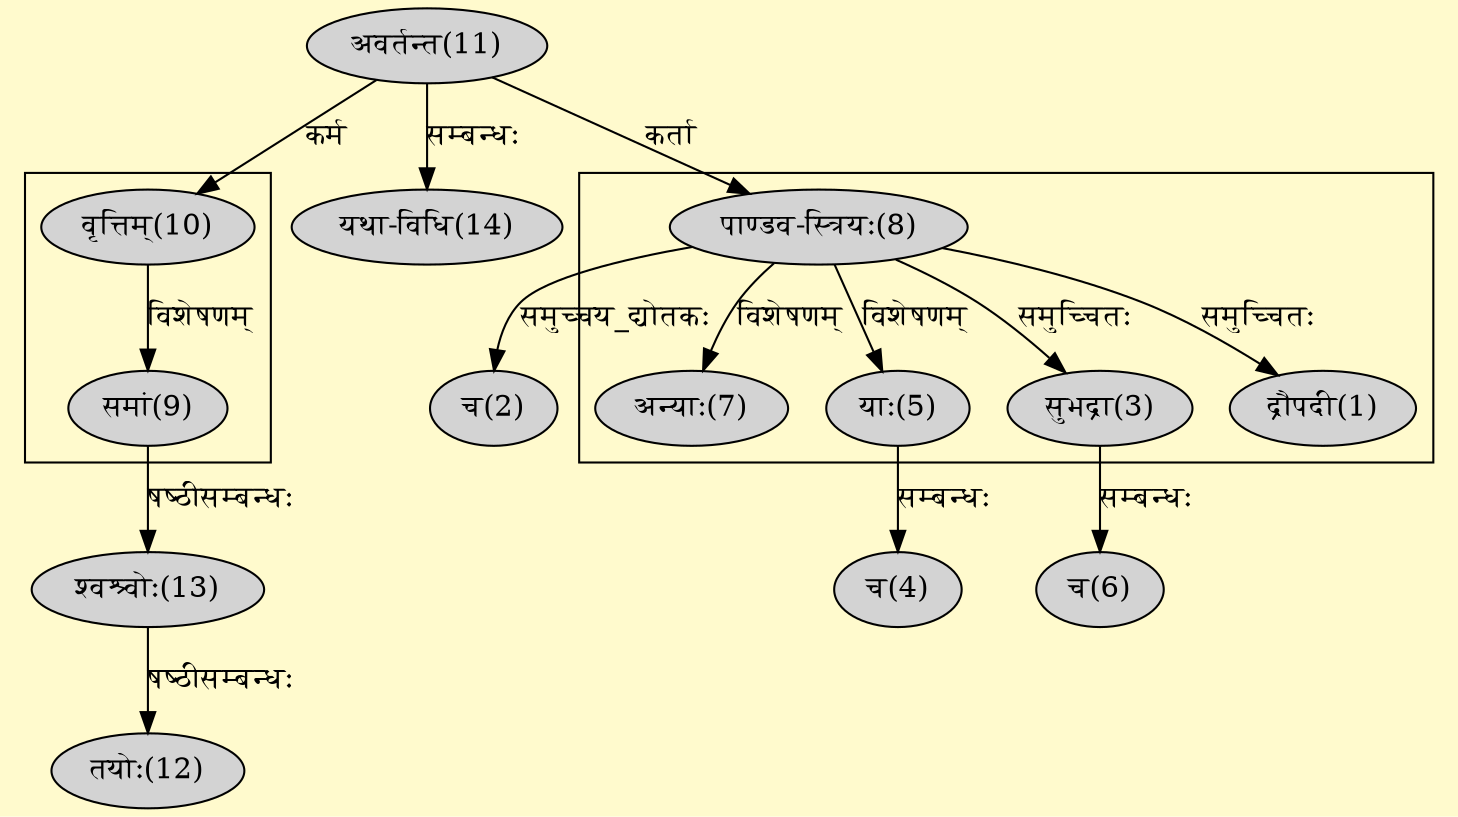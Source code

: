 digraph G{
rankdir=BT;
 compound=true;
 bgcolor="lemonchiffon1";

subgraph cluster_1{
Node1 [style=filled, color="" label = "द्रौपदी(1)"]
Node8 [style=filled, color="" label = "पाण्डव-स्त्रियः(8)"]
Node3 [style=filled, color="" label = "सुभद्रा(3)"]
Node5 [style=filled, color="" label = "याः(5)"]
Node7 [style=filled, color="" label = "अन्याः(7)"]

}

subgraph cluster_2{
Node9 [style=filled, color="" label = "समां(9)"]
Node10 [style=filled, color="" label = "वृत्तिम्(10)"]

}
Node2 [style=filled, color="" label = "च(2)"]
Node8 [style=filled, color="" label = "पाण्डव-स्त्रियः(8)"]
Node4 [style=filled, color="" label = "च(4)"]
Node5 [style=filled, color="" label = "याः(5)"]
Node6 [style=filled, color="" label = "च(6)"]
Node3 [style=filled, color="" label = "सुभद्रा(3)"]
Node11 [style=filled, color="" label = "अवर्तन्त(11)"]
Node10 [style=filled, color="" label = "वृत्तिम्(10)"]
Node1 [style=filled, color="" label = "द्रौपदी(1)"]
Node [style=filled, color="" label = ""]
Node12 [style=filled, color="" label = "तयोः(12)"]
Node13 [style=filled, color="" label = "श्वश्र्वोः(13)"]
Node9 [style=filled, color="" label = "समां(9)"]
Node14 [style=filled, color="" label = "यथा-विधि(14)"]
/* Start of Relations section */

Node1 -> Node8 [  label="समुच्चितः"  dir="back" ]
Node2 -> Node8 [  label="समुच्चय_द्योतकः"  dir="back" ]
Node3 -> Node8 [  label="समुच्चितः"  dir="back" ]
Node4 -> Node5 [  label="सम्बन्धः"  dir="back" ]
Node5 -> Node8 [  label="विशेषणम्"  dir="back" ]
Node6 -> Node3 [  label="सम्बन्धः"  dir="back" ]
Node7 -> Node8 [  label="विशेषणम्"  dir="back" ]
Node8 -> Node11 [  label="कर्ता"  dir="back" ]
Node9 -> Node10 [  label="विशेषणम्"  dir="back" ]
Node10 -> Node11 [  label="कर्म"  dir="back" ]
Node12 -> Node13 [  label="षष्ठीसम्बन्धः"  dir="back" ]
Node13 -> Node9 [  label="षष्ठीसम्बन्धः"  dir="back" ]
Node14 -> Node11 [  label="सम्बन्धः"  dir="back" ]
}
